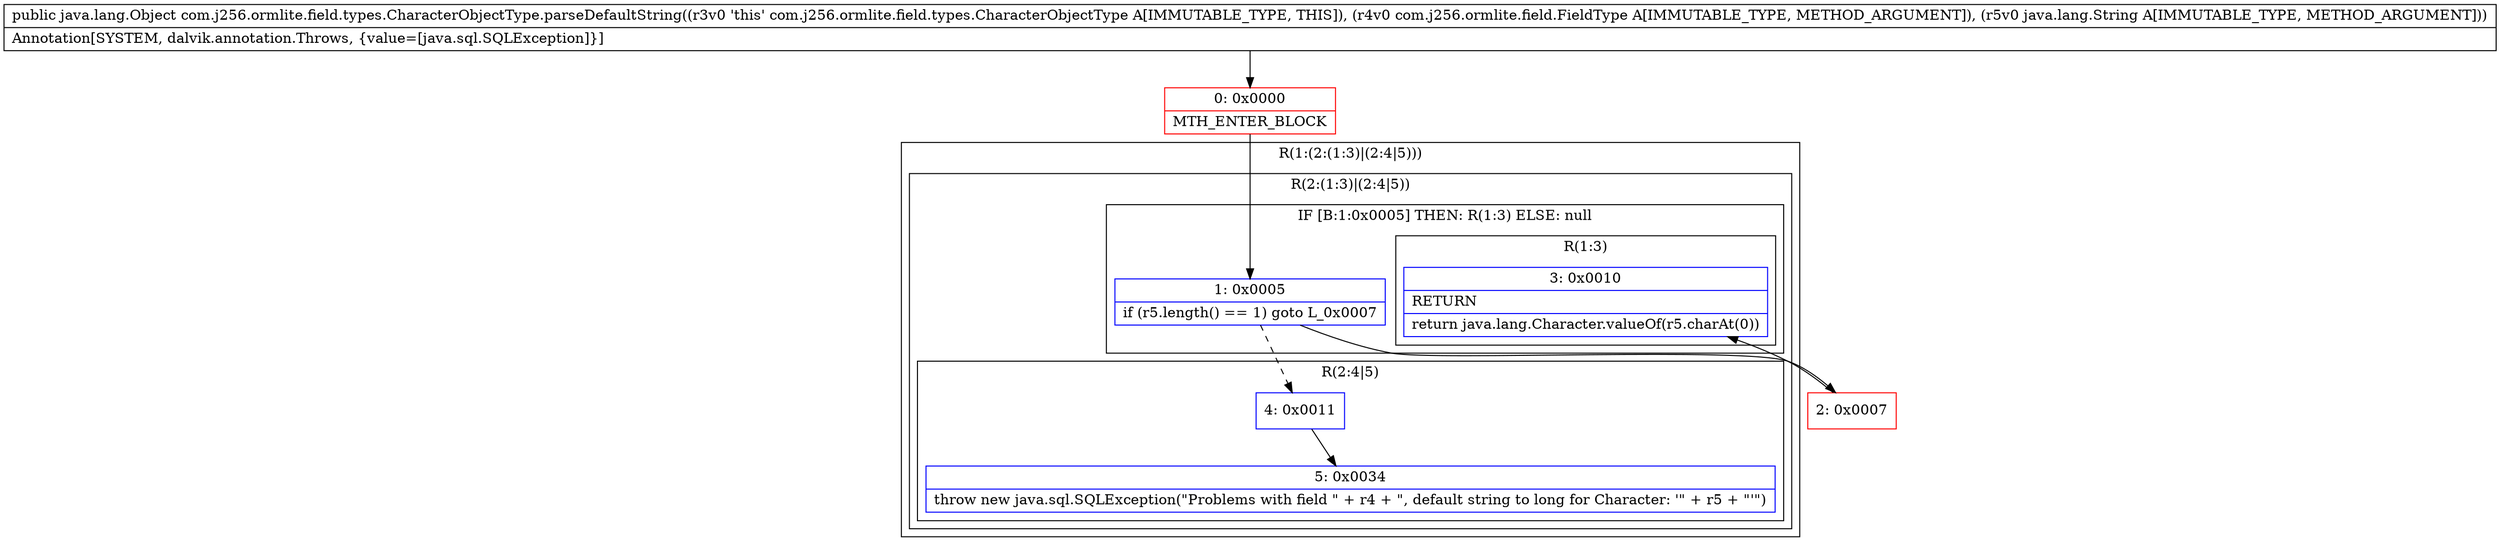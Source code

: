 digraph "CFG forcom.j256.ormlite.field.types.CharacterObjectType.parseDefaultString(Lcom\/j256\/ormlite\/field\/FieldType;Ljava\/lang\/String;)Ljava\/lang\/Object;" {
subgraph cluster_Region_479818322 {
label = "R(1:(2:(1:3)|(2:4|5)))";
node [shape=record,color=blue];
subgraph cluster_Region_545956644 {
label = "R(2:(1:3)|(2:4|5))";
node [shape=record,color=blue];
subgraph cluster_IfRegion_1061348723 {
label = "IF [B:1:0x0005] THEN: R(1:3) ELSE: null";
node [shape=record,color=blue];
Node_1 [shape=record,label="{1\:\ 0x0005|if (r5.length() == 1) goto L_0x0007\l}"];
subgraph cluster_Region_766682775 {
label = "R(1:3)";
node [shape=record,color=blue];
Node_3 [shape=record,label="{3\:\ 0x0010|RETURN\l|return java.lang.Character.valueOf(r5.charAt(0))\l}"];
}
}
subgraph cluster_Region_2054048401 {
label = "R(2:4|5)";
node [shape=record,color=blue];
Node_4 [shape=record,label="{4\:\ 0x0011}"];
Node_5 [shape=record,label="{5\:\ 0x0034|throw new java.sql.SQLException(\"Problems with field \" + r4 + \", default string to long for Character: '\" + r5 + \"'\")\l}"];
}
}
}
Node_0 [shape=record,color=red,label="{0\:\ 0x0000|MTH_ENTER_BLOCK\l}"];
Node_2 [shape=record,color=red,label="{2\:\ 0x0007}"];
MethodNode[shape=record,label="{public java.lang.Object com.j256.ormlite.field.types.CharacterObjectType.parseDefaultString((r3v0 'this' com.j256.ormlite.field.types.CharacterObjectType A[IMMUTABLE_TYPE, THIS]), (r4v0 com.j256.ormlite.field.FieldType A[IMMUTABLE_TYPE, METHOD_ARGUMENT]), (r5v0 java.lang.String A[IMMUTABLE_TYPE, METHOD_ARGUMENT]))  | Annotation[SYSTEM, dalvik.annotation.Throws, \{value=[java.sql.SQLException]\}]\l}"];
MethodNode -> Node_0;
Node_1 -> Node_2;
Node_1 -> Node_4[style=dashed];
Node_4 -> Node_5;
Node_0 -> Node_1;
Node_2 -> Node_3;
}

